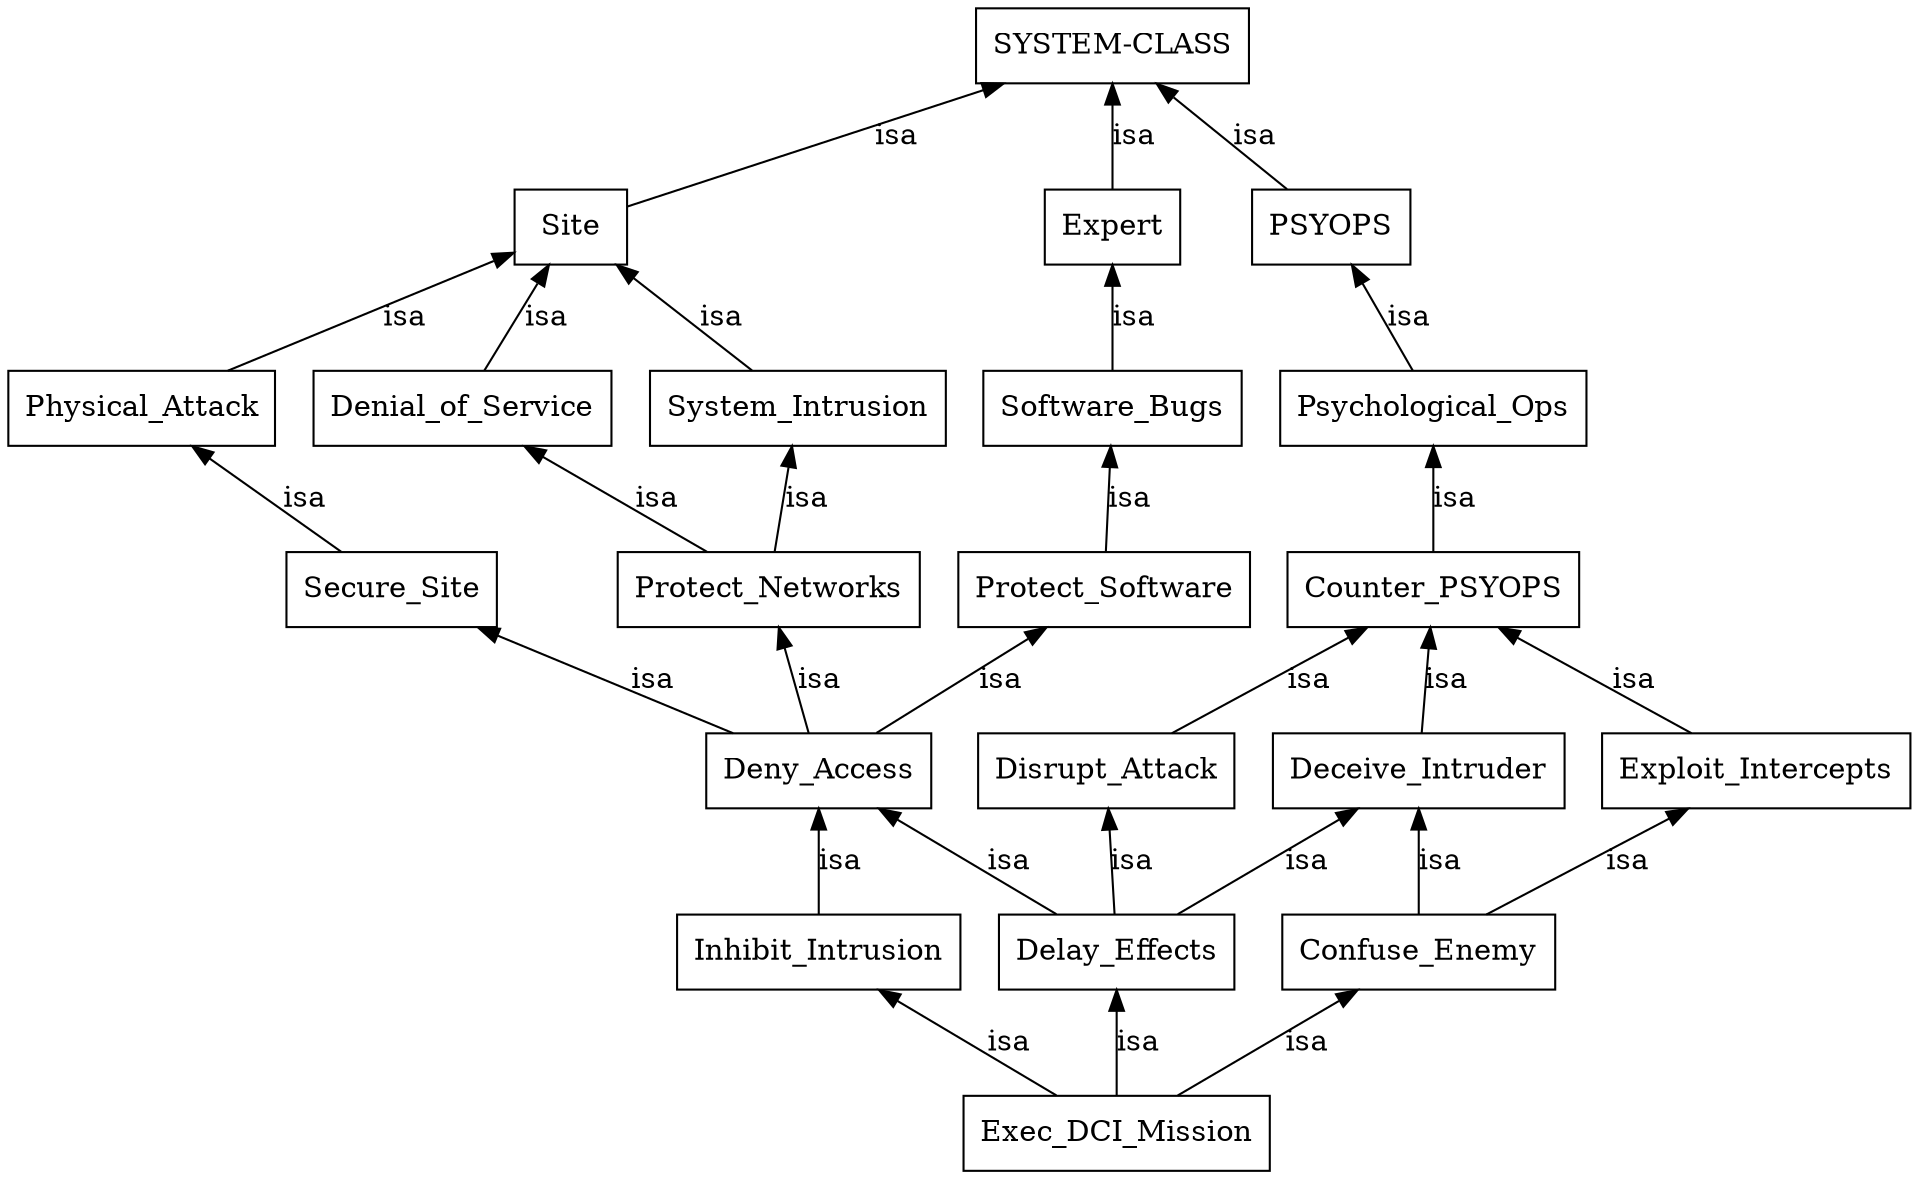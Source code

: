 digraph infowar {
	node [	label = "\N" ];
	graph [bb= "0,0,755,580"];
	Confuse_Enemy [label=Confuse_Enemy, shape=box, color="0.0,0.0,0.0", fontcolor="0.0,0.0,0.0", pos="573,114", width="1.47", height="0.50"];
	Deceive_Intruder [label=Deceive_Intruder, shape=box, color="0.0,0.0,0.0", fontcolor="0.0,0.0,0.0", pos="565,202", width="1.56", height="0.50"];
	Exploit_Intercepts [label=Exploit_Intercepts, shape=box, color="0.0,0.0,0.0", fontcolor="0.0,0.0,0.0", pos="697,202", width="1.61", height="0.50"];
	Counter_PSYOPS [label=Counter_PSYOPS, shape=box, color="0.0,0.0,0.0", fontcolor="0.0,0.0,0.0", pos="569,290", width="1.64", height="0.50"];
	Psychological_Ops [label=Psychological_Ops, shape=box, color="0.0,0.0,0.0", fontcolor="0.0,0.0,0.0", pos="569,378", width="1.69", height="0.50"];
	"SYSTEM-CLASS" [label="SYSTEM-CLASS", shape=box, color="0.0,0.0,0.0", fontcolor="0.0,0.0,0.0", pos="440,554", width="1.64", height="0.50"];
	Protect_Software [label=Protect_Software, shape=box, color="0.0,0.0,0.0", fontcolor="0.0,0.0,0.0", pos="437,290", width="1.53", height="0.50"];
	Software_Bugs [label=Software_Bugs, shape=box, color="0.0,0.0,0.0", fontcolor="0.0,0.0,0.0", pos="440,378", width="1.39", height="0.50"];
	Deny_Access [label=Deny_Access, shape=box, color="0.0,0.0,0.0", fontcolor="0.0,0.0,0.0", pos="309,202", width="1.25", height="0.50"];
	Protect_Networks [label=Protect_Networks, shape=box, color="0.0,0.0,0.0", fontcolor="0.0,0.0,0.0", pos="307,290", width="1.58", height="0.50"];
	Secure_Site [label=Secure_Site, shape=box, color="0.0,0.0,0.0", fontcolor="0.0,0.0,0.0", pos="124,290", width="1.11", height="0.50"];
	Physical_Attack [label=Physical_Attack, shape=box, color="0.0,0.0,0.0", fontcolor="0.0,0.0,0.0", pos="53,378", width="1.47", height="0.50"];
	Site [label=Site, shape=box, color="0.0,0.0,0.0", fontcolor="0.0,0.0,0.0", pos="244,466", width="0.75", height="0.50"];
	Expert [label=Expert, shape=box, color="0.0,0.0,0.0", fontcolor="0.0,0.0,0.0", pos="440,466", width="0.75", height="0.50"];
	Inhibit_Intrusion [label=Inhibit_Intrusion, shape=box, color="0.0,0.0,0.0", fontcolor="0.0,0.0,0.0", pos="316,114", width="1.50", height="0.50"];
	Denial_of_Service [label=Denial_of_Service, shape=box, color="0.0,0.0,0.0", fontcolor="0.0,0.0,0.0", pos="183,378", width="1.64", height="0.50"];
	System_Intrusion [label=System_Intrusion, shape=box, color="0.0,0.0,0.0", fontcolor="0.0,0.0,0.0", pos="316,378", width="1.56", height="0.50"];
	PSYOPS [label=PSYOPS, shape=box, color="0.0,0.0,0.0", fontcolor="0.0,0.0,0.0", pos="531,466", width="0.92", height="0.50"];
	Exec_DCI_Mission [label=Exec_DCI_Mission, shape=box, color="0.0,0.0,0.0", fontcolor="0.0,0.0,0.0", pos="441,26", width="1.72", height="0.50"];
	Delay_Effects [label=Delay_Effects, shape=box, color="0.0,0.0,0.0", fontcolor="0.0,0.0,0.0", pos="441,114", width="1.31", height="0.50"];
	Disrupt_Attack [label=Disrupt_Attack, shape=box, color="0.0,0.0,0.0", fontcolor="0.0,0.0,0.0", pos="441,202", width="1.39", height="0.50"];
	Deceive_Intruder -> Confuse_Enemy [dir=back, label=isa, color="0.0,0.0,0.0", fontcolor="0.0,0.0,0.0", pos="s,567,184 568,175 569,161 570,144 571,132", lp="584,158"];
	Exploit_Intercepts -> Confuse_Enemy [dir=back, label=isa, color="0.0,0.0,0.0", fontcolor="0.0,0.0,0.0", pos="s,672,184 664,179 643,164 618,145 599,132", lp="661,158"];
	Psychological_Ops -> Counter_PSYOPS [dir=back, label=isa, color="0.0,0.0,0.0", fontcolor="0.0,0.0,0.0", pos="s,569,360 569,351 569,337 569,320 569,308", lp="584,334"];
	Software_Bugs -> Protect_Software [dir=back, label=isa, color="0.0,0.0,0.0", fontcolor="0.0,0.0,0.0", pos="s,439,360 439,354 438,339 438,321 437,308", lp="453,334"];
	Protect_Networks -> Deny_Access [dir=back, label=isa, color="0.0,0.0,0.0", fontcolor="0.0,0.0,0.0", pos="s,307,272 307,266 308,251 308,233 309,220", lp="324,246"];
	Protect_Software -> Deny_Access [dir=back, label=isa, color="0.0,0.0,0.0", fontcolor="0.0,0.0,0.0", pos="s,411,272 403,267 382,252 356,233 336,220", lp="399,246"];
	Secure_Site -> Deny_Access [dir=back, label=isa, color="0.0,0.0,0.0", fontcolor="0.0,0.0,0.0", pos="s,162,272 169,269 200,254 241,234 271,220", lp="249,246"];
	Site -> Physical_Attack [dir=back, label=isa, color="0.0,0.0,0.0", fontcolor="0.0,0.0,0.0", pos="s,217,453 210,450 177,435 127,412 92,396", lp="181,422"];
	"SYSTEM-CLASS" -> Expert [dir=back, label=isa, color="0.0,0.0,0.0", fontcolor="0.0,0.0,0.0", pos="s,440,536 440,527 440,513 440,496 440,484", lp="455,510"];
	Deny_Access -> Inhibit_Intrusion [dir=back, label=isa, color="0.0,0.0,0.0", fontcolor="0.0,0.0,0.0", pos="s,310,184 311,178 312,164 314,145 315,132", lp="328,158"];
	Expert -> Software_Bugs [dir=back, label=isa, color="0.0,0.0,0.0", fontcolor="0.0,0.0,0.0", pos="s,440,448 440,439 440,425 440,408 440,396", lp="455,422"];
	Denial_of_Service -> Protect_Networks [dir=back, label=isa, color="0.0,0.0,0.0", fontcolor="0.0,0.0,0.0", pos="s,208,360 216,355 237,340 262,321 281,308", lp="272,334"];
	System_Intrusion -> Protect_Networks [dir=back, label=isa, color="0.0,0.0,0.0", fontcolor="0.0,0.0,0.0", pos="s,314,360 313,354 312,340 310,321 309,308", lp="327,334"];
	PSYOPS -> Psychological_Ops [dir=back, label=isa, color="0.0,0.0,0.0", fontcolor="0.0,0.0,0.0", pos="s,539,448 543,439 548,425 556,408 561,396", lp="568,422"];
	"SYSTEM-CLASS" -> Site [dir=back, label=isa, color="0.0,0.0,0.0", fontcolor="0.0,0.0,0.0", pos="s,400,536 392,532 355,516 303,492 271,478", lp="374,510"];
	"SYSTEM-CLASS" -> PSYOPS [dir=back, label=isa, color="0.0,0.0,0.0", fontcolor="0.0,0.0,0.0", pos="s,459,536 466,530 481,515 499,497 512,484", lp="508,510"];
	Confuse_Enemy -> Exec_DCI_Mission [dir=back, label=isa, color="0.0,0.0,0.0", fontcolor="0.0,0.0,0.0", pos="s,546,96 538,91 516,76 489,57 468,44", lp="534,70"];
	Delay_Effects -> Exec_DCI_Mission [dir=back, label=isa, color="0.0,0.0,0.0", fontcolor="0.0,0.0,0.0", pos="s,441,96 441,87 441,73 441,56 441,44", lp="456,70"];
	Inhibit_Intrusion -> Exec_DCI_Mission [dir=back, label=isa, color="0.0,0.0,0.0", fontcolor="0.0,0.0,0.0", pos="s,342,96 349,91 370,76 395,57 415,44", lp="404,70"];
	Site -> Denial_of_Service [dir=back, label=isa, color="0.0,0.0,0.0", fontcolor="0.0,0.0,0.0", pos="s,231,448 226,440 216,426 204,409 195,396", lp="235,422"];
	Deceive_Intruder -> Delay_Effects [dir=back, label=isa, color="0.0,0.0,0.0", fontcolor="0.0,0.0,0.0", pos="s,540,184 532,179 511,164 486,145 467,132", lp="529,158"];
	Deny_Access -> Delay_Effects [dir=back, label=isa, color="0.0,0.0,0.0", fontcolor="0.0,0.0,0.0", pos="s,336,184 344,179 366,164 393,145 414,132", lp="402,158"];
	Disrupt_Attack -> Delay_Effects [dir=back, label=isa, color="0.0,0.0,0.0", fontcolor="0.0,0.0,0.0", pos="s,441,184 441,175 441,161 441,144 441,132", lp="456,158"];
	Counter_PSYOPS -> Exploit_Intercepts [dir=back, label=isa, color="0.0,0.0,0.0", fontcolor="0.0,0.0,0.0", pos="s,595,272 603,267 624,252 650,233 670,220", lp="659,246"];
	Site -> System_Intrusion [dir=back, label=isa, color="0.0,0.0,0.0", fontcolor="0.0,0.0,0.0", pos="s,259,448 265,441 276,427 291,409 301,396", lp="302,422"];
	Counter_PSYOPS -> Deceive_Intruder [dir=back, label=isa, color="0.0,0.0,0.0", fontcolor="0.0,0.0,0.0", pos="s,568,272 568,266 567,251 566,233 566,220", lp="582,246"];
	Counter_PSYOPS -> Disrupt_Attack [dir=back, label=isa, color="0.0,0.0,0.0", fontcolor="0.0,0.0,0.0", pos="s,543,272 535,267 514,252 488,233 468,220", lp="531,246"];
	Physical_Attack -> Secure_Site [dir=back, label=isa, color="0.0,0.0,0.0", fontcolor="0.0,0.0,0.0", pos="s,68,360 74,353 85,339 99,321 109,308", lp="110,334"];
}
